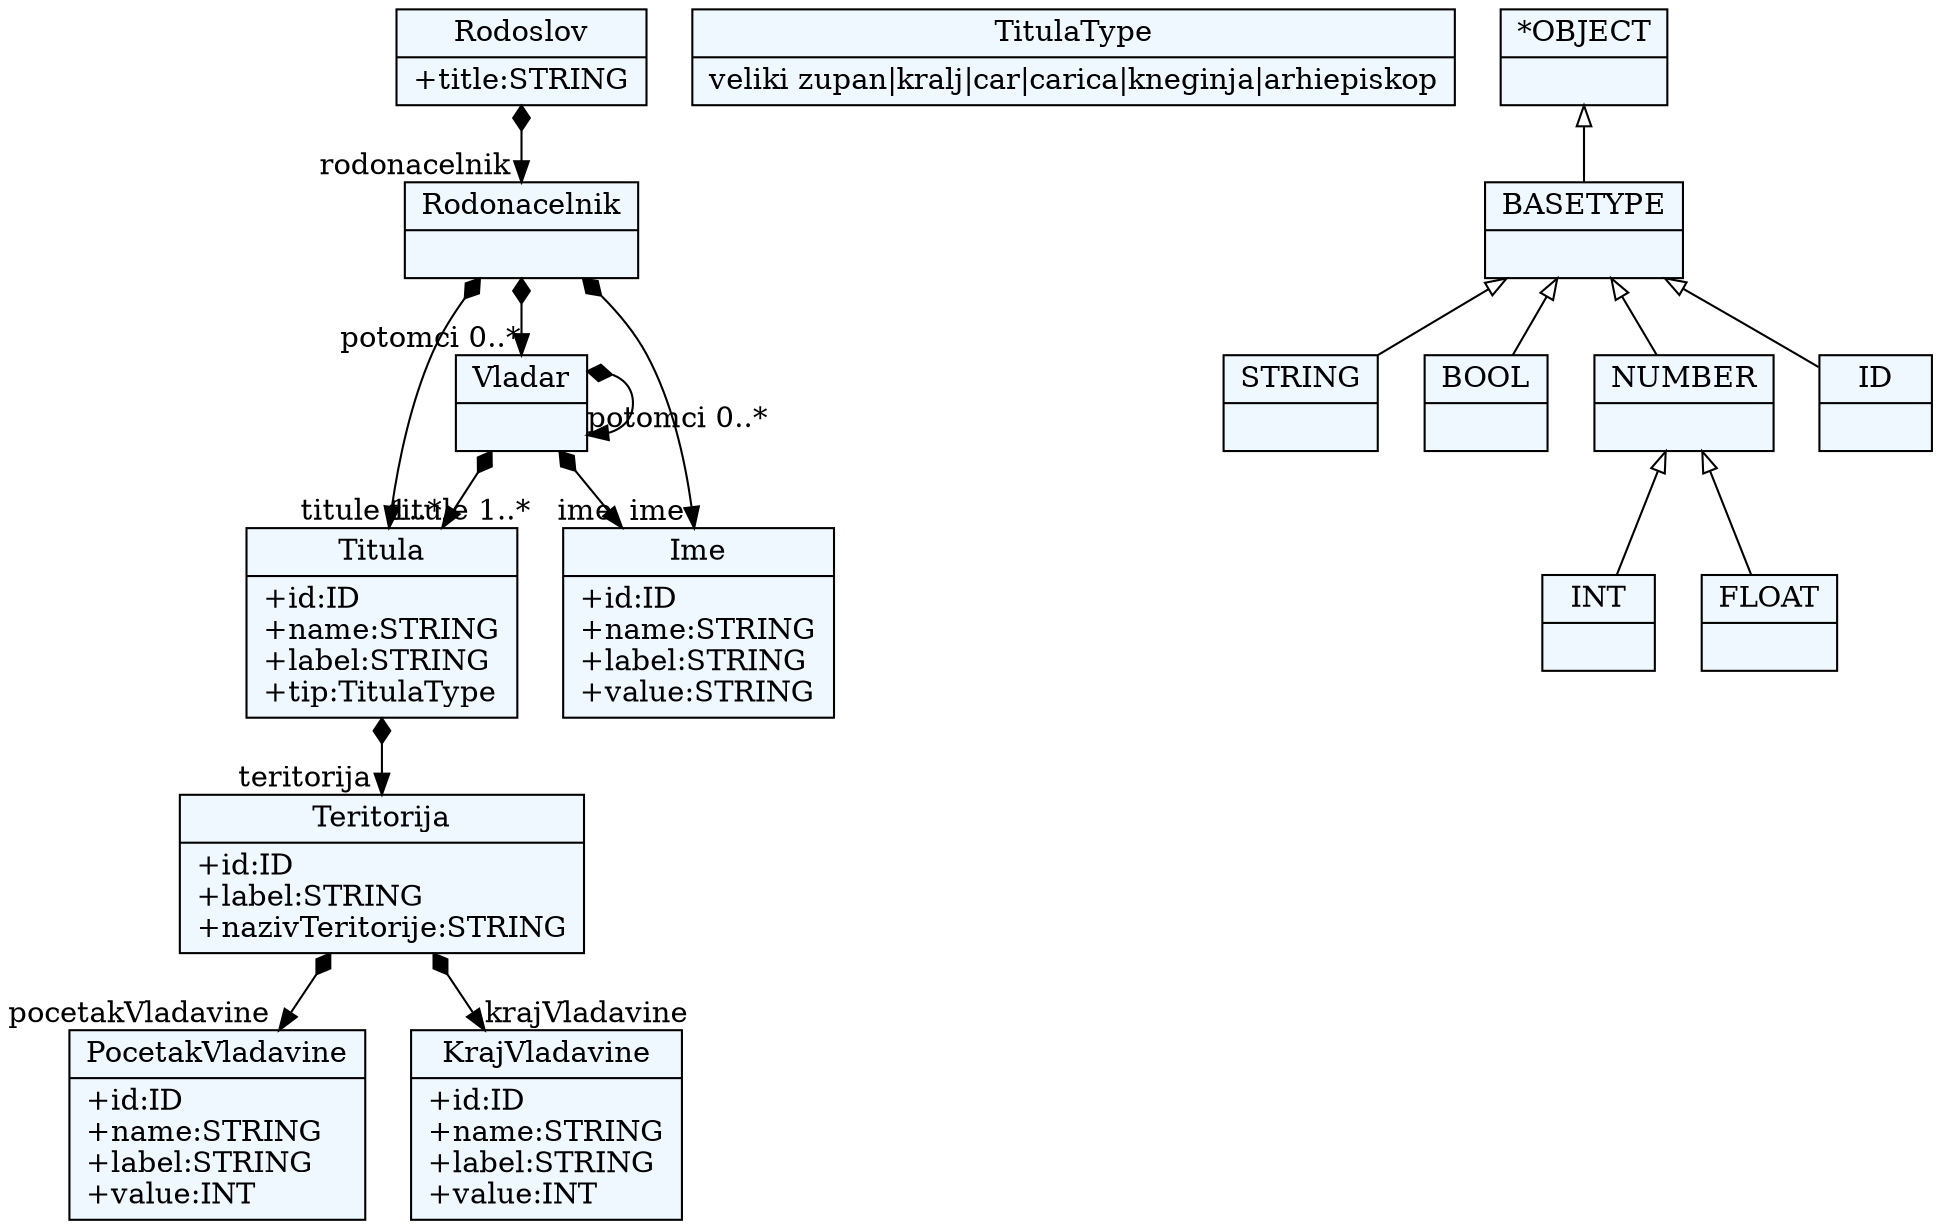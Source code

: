 
    digraph xtext {
    fontname = "Bitstream Vera Sans"
    fontsize = 8
    node[
        shape=record,
        style=filled,
        fillcolor=aliceblue
    ]
    nodesep = 0.3
    edge[dir=black,arrowtail=empty]


51414152 -> 51416984[arrowtail=diamond, dir=both, headlabel="pocetakVladavine "]
51414152 -> 51410376[arrowtail=diamond, dir=both, headlabel="krajVladavine "]
51414152[ label="{Teritorija|+id:ID\l+label:STRING\l+nazivTeritorije:STRING\l}"]

51411320[ label="{TitulaType|veliki zupan\|kralj\|car\|carica\|kneginja\|arhiepiskop}"]

51408488 -> 51414152[arrowtail=diamond, dir=both, headlabel="teritorija "]
51408488[ label="{Titula|+id:ID\l+name:STRING\l+label:STRING\l+tip:TitulaType\l}"]

51395272 -> 51386776[arrowtail=diamond, dir=both, headlabel="rodonacelnik "]
51395272[ label="{Rodoslov|+title:STRING\l}"]

51410376[ label="{KrajVladavine|+id:ID\l+name:STRING\l+label:STRING\l+value:INT\l}"]

51402824 -> 51405656[arrowtail=diamond, dir=both, headlabel="ime "]
51402824 -> 51408488[arrowtail=diamond, dir=both, headlabel="titule 1..*"]
51402824 -> 51402824[arrowtail=diamond, dir=both, headlabel="potomci 0..*"]
51402824[ label="{Vladar|}"]

51405656[ label="{Ime|+id:ID\l+name:STRING\l+label:STRING\l+value:STRING\l}"]

51386776 -> 51405656[arrowtail=diamond, dir=both, headlabel="ime "]
51386776 -> 51408488[arrowtail=diamond, dir=both, headlabel="titule 1..*"]
51386776 -> 51402824[arrowtail=diamond, dir=both, headlabel="potomci 0..*"]
51386776[ label="{Rodonacelnik|}"]

51416984[ label="{PocetakVladavine|+id:ID\l+name:STRING\l+label:STRING\l+value:INT\l}"]

51384888[ label="{STRING|}"]

51390552[ label="{INT|}"]

51387720[ label="{BOOL|}"]

51396216[ label="{NUMBER|}"]
51396216 -> 51393384 [dir=back]
51396216 -> 51390552 [dir=back]

51393384[ label="{FLOAT|}"]

51401880[ label="{*OBJECT|}"]
51401880 -> 51399048 [dir=back]

51382056[ label="{ID|}"]

51399048[ label="{BASETYPE|}"]
51399048 -> 51396216 [dir=back]
51399048 -> 51387720 [dir=back]
51399048 -> 51382056 [dir=back]
51399048 -> 51384888 [dir=back]


}
